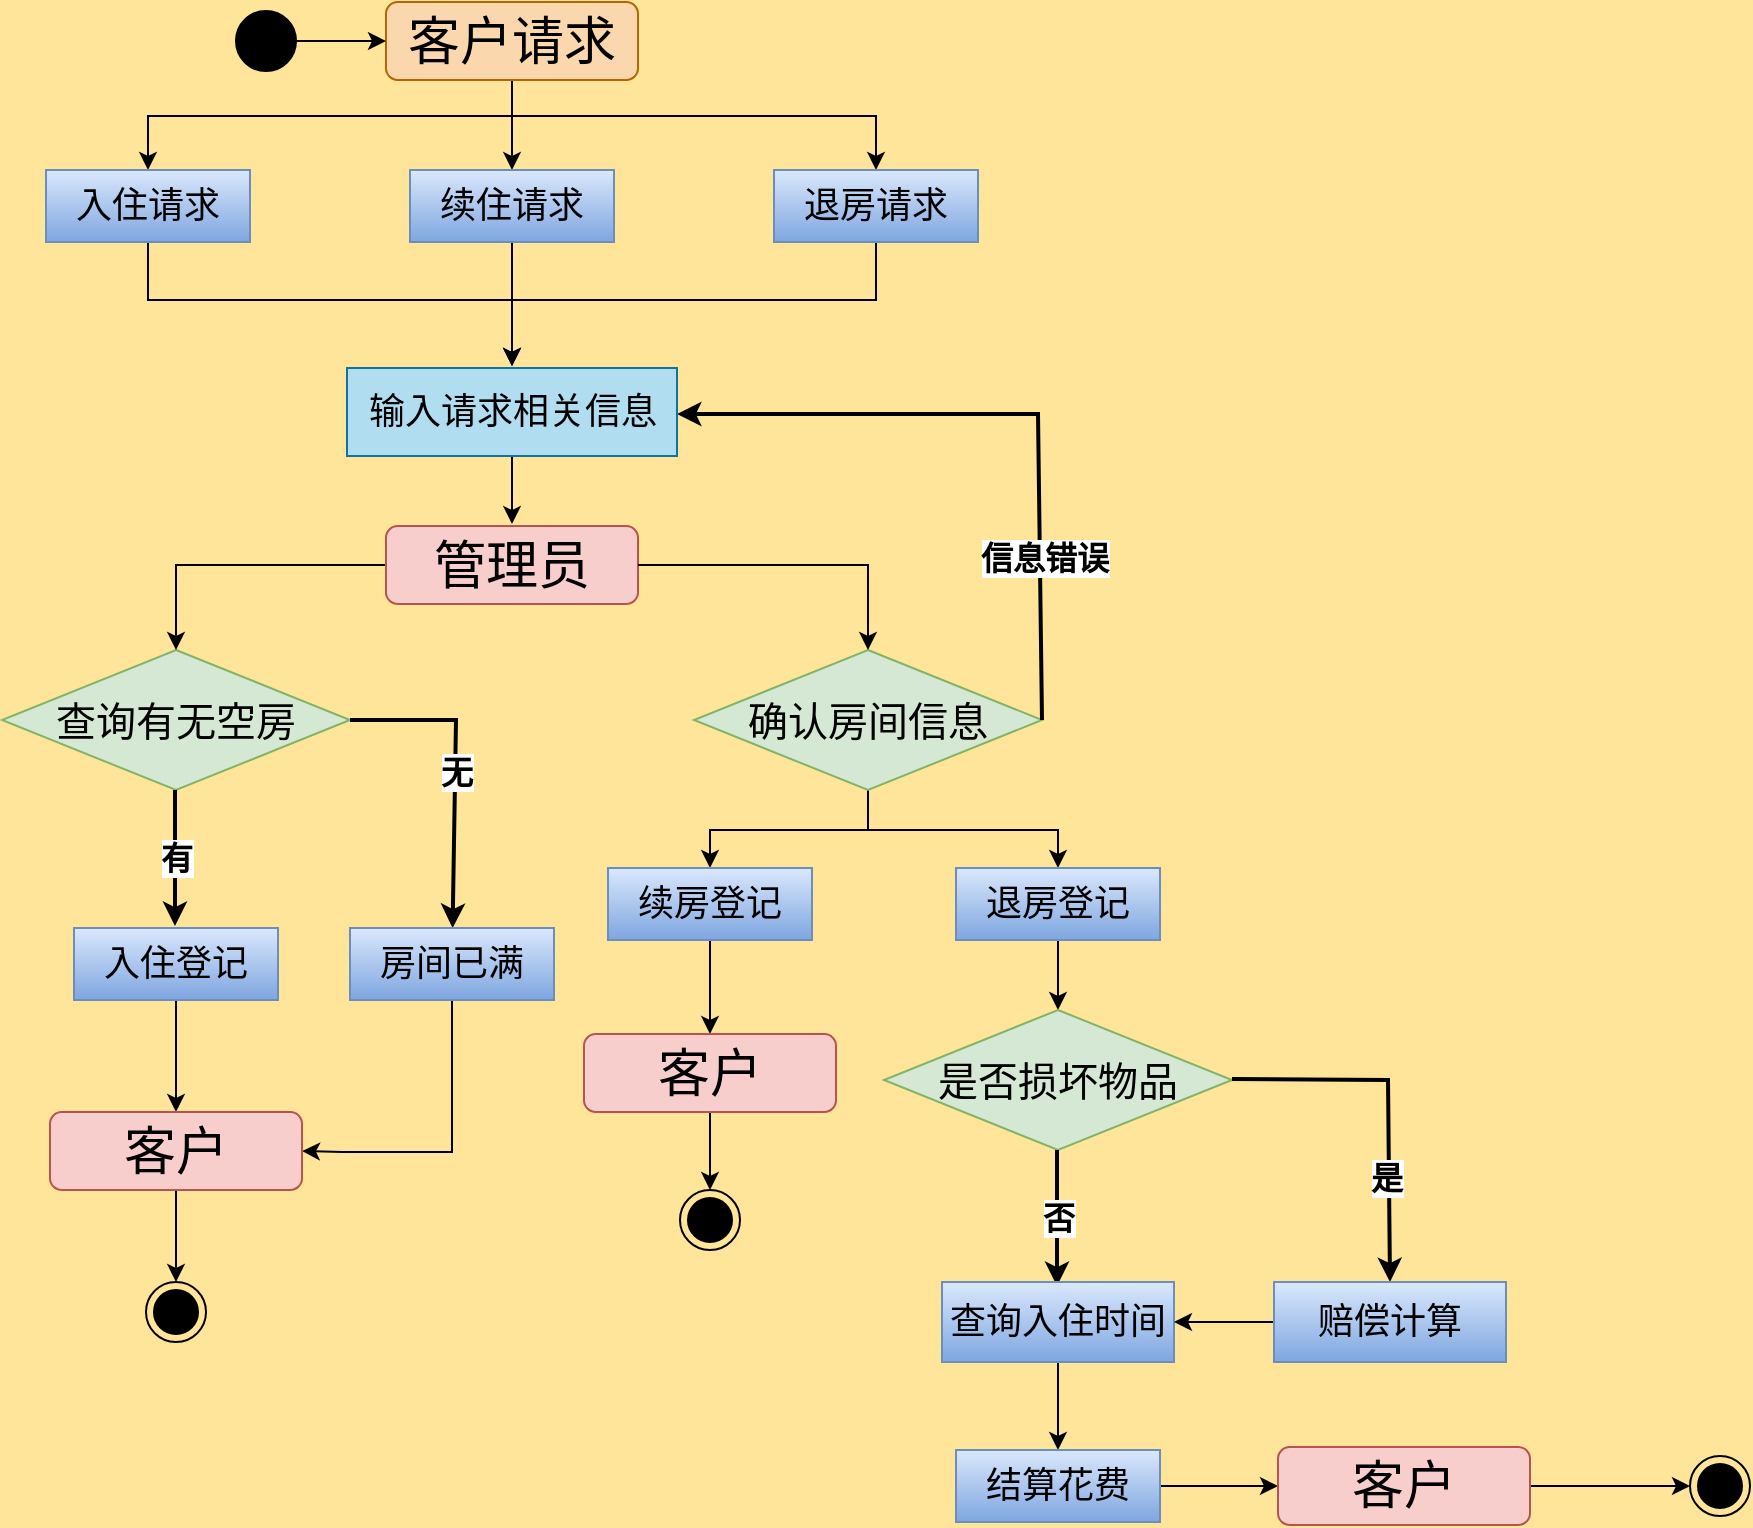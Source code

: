 <mxfile version="22.0.8" type="github">
  <diagram name="第 1 页" id="7W-Vml-be71XeKP4XQ2E">
    <mxGraphModel dx="1488" dy="893" grid="0" gridSize="10" guides="1" tooltips="1" connect="1" arrows="1" fold="1" page="1" pageScale="1" pageWidth="1169" pageHeight="827" background="#FFE599" math="0" shadow="0">
      <root>
        <mxCell id="0" />
        <mxCell id="1" parent="0" />
        <mxCell id="2akz_Gd9F4VhMpxJWejg-7" value="" style="edgeStyle=orthogonalEdgeStyle;rounded=0;orthogonalLoop=1;jettySize=auto;html=1;" edge="1" parent="1" source="2akz_Gd9F4VhMpxJWejg-3" target="2akz_Gd9F4VhMpxJWejg-5">
          <mxGeometry relative="1" as="geometry" />
        </mxCell>
        <mxCell id="2akz_Gd9F4VhMpxJWejg-8" style="edgeStyle=orthogonalEdgeStyle;rounded=0;orthogonalLoop=1;jettySize=auto;html=1;entryX=0.5;entryY=0;entryDx=0;entryDy=0;" edge="1" parent="1" source="2akz_Gd9F4VhMpxJWejg-3" target="2akz_Gd9F4VhMpxJWejg-6">
          <mxGeometry relative="1" as="geometry">
            <Array as="points">
              <mxPoint x="423" y="82" />
              <mxPoint x="605" y="82" />
            </Array>
          </mxGeometry>
        </mxCell>
        <mxCell id="2akz_Gd9F4VhMpxJWejg-9" style="edgeStyle=orthogonalEdgeStyle;rounded=0;orthogonalLoop=1;jettySize=auto;html=1;entryX=0.5;entryY=0;entryDx=0;entryDy=0;" edge="1" parent="1" source="2akz_Gd9F4VhMpxJWejg-3" target="2akz_Gd9F4VhMpxJWejg-4">
          <mxGeometry relative="1" as="geometry">
            <Array as="points">
              <mxPoint x="423" y="82" />
              <mxPoint x="241" y="82" />
            </Array>
          </mxGeometry>
        </mxCell>
        <mxCell id="2akz_Gd9F4VhMpxJWejg-3" value="&lt;font style=&quot;font-size: 26px;&quot;&gt;客户请求&lt;/font&gt;" style="rounded=1;whiteSpace=wrap;html=1;fillColor=#fad7ac;strokeColor=#b46504;" vertex="1" parent="1">
          <mxGeometry x="360" y="25" width="126" height="39" as="geometry" />
        </mxCell>
        <mxCell id="2akz_Gd9F4VhMpxJWejg-12" style="edgeStyle=orthogonalEdgeStyle;rounded=0;orthogonalLoop=1;jettySize=auto;html=1;entryX=0.5;entryY=0;entryDx=0;entryDy=0;" edge="1" parent="1" source="2akz_Gd9F4VhMpxJWejg-4">
          <mxGeometry relative="1" as="geometry">
            <mxPoint x="423" y="207" as="targetPoint" />
            <Array as="points">
              <mxPoint x="241" y="174" />
              <mxPoint x="423" y="174" />
            </Array>
          </mxGeometry>
        </mxCell>
        <mxCell id="2akz_Gd9F4VhMpxJWejg-4" value="&lt;font style=&quot;font-size: 18px;&quot;&gt;入住请求&lt;/font&gt;" style="rounded=0;whiteSpace=wrap;html=1;fillColor=#dae8fc;gradientColor=#7ea6e0;strokeColor=#6c8ebf;" vertex="1" parent="1">
          <mxGeometry x="190" y="109" width="102" height="36" as="geometry" />
        </mxCell>
        <mxCell id="2akz_Gd9F4VhMpxJWejg-11" style="edgeStyle=orthogonalEdgeStyle;rounded=0;orthogonalLoop=1;jettySize=auto;html=1;entryX=0.5;entryY=0;entryDx=0;entryDy=0;" edge="1" parent="1" source="2akz_Gd9F4VhMpxJWejg-5">
          <mxGeometry relative="1" as="geometry">
            <mxPoint x="423" y="207" as="targetPoint" />
          </mxGeometry>
        </mxCell>
        <mxCell id="2akz_Gd9F4VhMpxJWejg-5" value="&lt;font style=&quot;font-size: 18px;&quot;&gt;续住请求&lt;/font&gt;" style="rounded=0;whiteSpace=wrap;html=1;fillColor=#dae8fc;strokeColor=#6c8ebf;gradientColor=#7ea6e0;" vertex="1" parent="1">
          <mxGeometry x="372" y="109" width="102" height="36" as="geometry" />
        </mxCell>
        <mxCell id="2akz_Gd9F4VhMpxJWejg-14" style="edgeStyle=orthogonalEdgeStyle;rounded=0;orthogonalLoop=1;jettySize=auto;html=1;entryX=0.5;entryY=0;entryDx=0;entryDy=0;" edge="1" parent="1" source="2akz_Gd9F4VhMpxJWejg-6">
          <mxGeometry relative="1" as="geometry">
            <mxPoint x="423" y="207" as="targetPoint" />
            <Array as="points">
              <mxPoint x="605" y="174" />
              <mxPoint x="423" y="174" />
            </Array>
          </mxGeometry>
        </mxCell>
        <mxCell id="2akz_Gd9F4VhMpxJWejg-6" value="&lt;span style=&quot;font-size: 18px;&quot;&gt;退房请求&lt;/span&gt;" style="rounded=0;whiteSpace=wrap;html=1;fillColor=#dae8fc;strokeColor=#6c8ebf;gradientColor=#7ea6e0;" vertex="1" parent="1">
          <mxGeometry x="554" y="109" width="102" height="36" as="geometry" />
        </mxCell>
        <mxCell id="2akz_Gd9F4VhMpxJWejg-15" value="&lt;font style=&quot;font-size: 20px;&quot;&gt;查询有无空房&lt;/font&gt;" style="rhombus;whiteSpace=wrap;html=1;fillColor=#d5e8d4;strokeColor=#82b366;" vertex="1" parent="1">
          <mxGeometry x="168" y="349" width="174" height="70" as="geometry" />
        </mxCell>
        <mxCell id="2akz_Gd9F4VhMpxJWejg-22" value="" style="endArrow=classic;html=1;rounded=0;strokeWidth=2;" edge="1" parent="1" target="2akz_Gd9F4VhMpxJWejg-28">
          <mxGeometry relative="1" as="geometry">
            <mxPoint x="342" y="384" as="sourcePoint" />
            <mxPoint x="460" y="386" as="targetPoint" />
            <Array as="points">
              <mxPoint x="395" y="384" />
            </Array>
          </mxGeometry>
        </mxCell>
        <mxCell id="2akz_Gd9F4VhMpxJWejg-23" value="&lt;b&gt;无&lt;/b&gt;" style="edgeLabel;resizable=0;html=1;align=center;verticalAlign=middle;fontSize=16;" connectable="0" vertex="1" parent="2akz_Gd9F4VhMpxJWejg-22">
          <mxGeometry relative="1" as="geometry" />
        </mxCell>
        <mxCell id="2akz_Gd9F4VhMpxJWejg-26" value="" style="edgeStyle=orthogonalEdgeStyle;rounded=0;orthogonalLoop=1;jettySize=auto;html=1;" edge="1" parent="1" source="2akz_Gd9F4VhMpxJWejg-25" target="2akz_Gd9F4VhMpxJWejg-3">
          <mxGeometry relative="1" as="geometry" />
        </mxCell>
        <mxCell id="2akz_Gd9F4VhMpxJWejg-25" value="" style="ellipse;fillColor=strokeColor;html=1;" vertex="1" parent="1">
          <mxGeometry x="285" y="29.5" width="30" height="30" as="geometry" />
        </mxCell>
        <mxCell id="2akz_Gd9F4VhMpxJWejg-29" value="" style="edgeStyle=orthogonalEdgeStyle;rounded=0;orthogonalLoop=1;jettySize=auto;html=1;entryX=1;entryY=0.5;entryDx=0;entryDy=0;" edge="1" parent="1" source="2akz_Gd9F4VhMpxJWejg-28" target="2akz_Gd9F4VhMpxJWejg-35">
          <mxGeometry relative="1" as="geometry">
            <mxPoint x="393" y="564" as="targetPoint" />
            <Array as="points">
              <mxPoint x="393" y="600" />
              <mxPoint x="338" y="600" />
            </Array>
          </mxGeometry>
        </mxCell>
        <mxCell id="2akz_Gd9F4VhMpxJWejg-28" value="&lt;span style=&quot;font-size: 18px;&quot;&gt;房间已满&lt;/span&gt;" style="rounded=0;whiteSpace=wrap;html=1;fillColor=#dae8fc;gradientColor=#7ea6e0;strokeColor=#6c8ebf;" vertex="1" parent="1">
          <mxGeometry x="342" y="488" width="102" height="36" as="geometry" />
        </mxCell>
        <mxCell id="2akz_Gd9F4VhMpxJWejg-30" value="&lt;font style=&quot;font-size: 16px;&quot;&gt;&lt;b&gt;有&lt;/b&gt;&lt;/font&gt;" style="endArrow=classic;html=1;rounded=0;strokeWidth=2;" edge="1" parent="1">
          <mxGeometry relative="1" as="geometry">
            <mxPoint x="254.5" y="419" as="sourcePoint" />
            <mxPoint x="254.5" y="487" as="targetPoint" />
          </mxGeometry>
        </mxCell>
        <mxCell id="2akz_Gd9F4VhMpxJWejg-36" value="" style="edgeStyle=orthogonalEdgeStyle;rounded=0;orthogonalLoop=1;jettySize=auto;html=1;" edge="1" parent="1" source="2akz_Gd9F4VhMpxJWejg-33" target="2akz_Gd9F4VhMpxJWejg-35">
          <mxGeometry relative="1" as="geometry" />
        </mxCell>
        <mxCell id="2akz_Gd9F4VhMpxJWejg-33" value="&lt;span style=&quot;font-size: 18px;&quot;&gt;入住登记&lt;/span&gt;" style="rounded=0;whiteSpace=wrap;html=1;fillColor=#dae8fc;strokeColor=#6c8ebf;gradientColor=#7ea6e0;" vertex="1" parent="1">
          <mxGeometry x="204" y="488" width="102" height="36" as="geometry" />
        </mxCell>
        <mxCell id="2akz_Gd9F4VhMpxJWejg-34" value="" style="ellipse;html=1;shape=endState;fillColor=strokeColor;" vertex="1" parent="1">
          <mxGeometry x="240" y="665" width="30" height="30" as="geometry" />
        </mxCell>
        <mxCell id="2akz_Gd9F4VhMpxJWejg-37" value="" style="edgeStyle=orthogonalEdgeStyle;rounded=0;orthogonalLoop=1;jettySize=auto;html=1;" edge="1" parent="1" source="2akz_Gd9F4VhMpxJWejg-35" target="2akz_Gd9F4VhMpxJWejg-34">
          <mxGeometry relative="1" as="geometry" />
        </mxCell>
        <mxCell id="2akz_Gd9F4VhMpxJWejg-35" value="&lt;font style=&quot;font-size: 26px;&quot;&gt;客户&lt;/font&gt;" style="rounded=1;whiteSpace=wrap;html=1;fillColor=#f8cecc;strokeColor=#b85450;" vertex="1" parent="1">
          <mxGeometry x="192" y="580" width="126" height="39" as="geometry" />
        </mxCell>
        <mxCell id="2akz_Gd9F4VhMpxJWejg-48" style="edgeStyle=orthogonalEdgeStyle;rounded=0;orthogonalLoop=1;jettySize=auto;html=1;entryX=0.5;entryY=0;entryDx=0;entryDy=0;" edge="1" parent="1" source="2akz_Gd9F4VhMpxJWejg-39" target="2akz_Gd9F4VhMpxJWejg-46">
          <mxGeometry relative="1" as="geometry" />
        </mxCell>
        <mxCell id="2akz_Gd9F4VhMpxJWejg-49" style="edgeStyle=orthogonalEdgeStyle;rounded=0;orthogonalLoop=1;jettySize=auto;html=1;" edge="1" parent="1" source="2akz_Gd9F4VhMpxJWejg-39" target="2akz_Gd9F4VhMpxJWejg-47">
          <mxGeometry relative="1" as="geometry" />
        </mxCell>
        <mxCell id="2akz_Gd9F4VhMpxJWejg-39" value="&lt;span style=&quot;font-size: 20px;&quot;&gt;确认房间信息&lt;/span&gt;" style="rhombus;whiteSpace=wrap;html=1;fillColor=#d5e8d4;strokeColor=#82b366;" vertex="1" parent="1">
          <mxGeometry x="514" y="349" width="174" height="70" as="geometry" />
        </mxCell>
        <mxCell id="2akz_Gd9F4VhMpxJWejg-40" value="&lt;font style=&quot;font-size: 16px;&quot;&gt;&lt;b&gt;信息错误&lt;/b&gt;&lt;/font&gt;" style="endArrow=classic;html=1;rounded=0;strokeWidth=2;exitX=1;exitY=0.5;exitDx=0;exitDy=0;" edge="1" parent="1" source="2akz_Gd9F4VhMpxJWejg-39">
          <mxGeometry x="-0.513" y="-2" relative="1" as="geometry">
            <mxPoint x="701" y="383" as="sourcePoint" />
            <mxPoint x="505.5" y="231" as="targetPoint" />
            <Array as="points">
              <mxPoint x="686" y="231" />
            </Array>
            <mxPoint as="offset" />
          </mxGeometry>
        </mxCell>
        <mxCell id="2akz_Gd9F4VhMpxJWejg-42" style="edgeStyle=orthogonalEdgeStyle;rounded=0;orthogonalLoop=1;jettySize=auto;html=1;" edge="1" parent="1" source="2akz_Gd9F4VhMpxJWejg-41">
          <mxGeometry relative="1" as="geometry">
            <mxPoint x="423" y="286" as="targetPoint" />
          </mxGeometry>
        </mxCell>
        <mxCell id="2akz_Gd9F4VhMpxJWejg-41" value="&lt;font style=&quot;font-size: 18px;&quot;&gt;输入请求相关信息&lt;/font&gt;" style="rounded=0;whiteSpace=wrap;html=1;fillColor=#b1ddf0;strokeColor=#10739e;" vertex="1" parent="1">
          <mxGeometry x="340.5" y="208" width="165" height="44" as="geometry" />
        </mxCell>
        <mxCell id="2akz_Gd9F4VhMpxJWejg-44" style="edgeStyle=orthogonalEdgeStyle;rounded=0;orthogonalLoop=1;jettySize=auto;html=1;entryX=0.5;entryY=0;entryDx=0;entryDy=0;" edge="1" parent="1" source="2akz_Gd9F4VhMpxJWejg-43" target="2akz_Gd9F4VhMpxJWejg-15">
          <mxGeometry relative="1" as="geometry" />
        </mxCell>
        <mxCell id="2akz_Gd9F4VhMpxJWejg-43" value="&lt;font style=&quot;font-size: 26px;&quot;&gt;管理员&lt;/font&gt;" style="rounded=1;whiteSpace=wrap;html=1;fillColor=#f8cecc;strokeColor=#b85450;" vertex="1" parent="1">
          <mxGeometry x="360" y="287" width="126" height="39" as="geometry" />
        </mxCell>
        <mxCell id="2akz_Gd9F4VhMpxJWejg-45" style="edgeStyle=orthogonalEdgeStyle;rounded=0;orthogonalLoop=1;jettySize=auto;html=1;entryX=0.5;entryY=0;entryDx=0;entryDy=0;" edge="1" parent="1" source="2akz_Gd9F4VhMpxJWejg-43" target="2akz_Gd9F4VhMpxJWejg-39">
          <mxGeometry relative="1" as="geometry" />
        </mxCell>
        <mxCell id="2akz_Gd9F4VhMpxJWejg-52" value="" style="edgeStyle=orthogonalEdgeStyle;rounded=0;orthogonalLoop=1;jettySize=auto;html=1;" edge="1" parent="1" source="2akz_Gd9F4VhMpxJWejg-46" target="2akz_Gd9F4VhMpxJWejg-51">
          <mxGeometry relative="1" as="geometry" />
        </mxCell>
        <mxCell id="2akz_Gd9F4VhMpxJWejg-46" value="&lt;span style=&quot;font-size: 18px;&quot;&gt;续房登记&lt;/span&gt;" style="rounded=0;whiteSpace=wrap;html=1;fillColor=#dae8fc;gradientColor=#7ea6e0;strokeColor=#6c8ebf;" vertex="1" parent="1">
          <mxGeometry x="471" y="458" width="102" height="36" as="geometry" />
        </mxCell>
        <mxCell id="2akz_Gd9F4VhMpxJWejg-55" value="" style="edgeStyle=orthogonalEdgeStyle;rounded=0;orthogonalLoop=1;jettySize=auto;html=1;" edge="1" parent="1" source="2akz_Gd9F4VhMpxJWejg-47" target="2akz_Gd9F4VhMpxJWejg-50">
          <mxGeometry relative="1" as="geometry" />
        </mxCell>
        <mxCell id="2akz_Gd9F4VhMpxJWejg-47" value="&lt;span style=&quot;font-size: 18px;&quot;&gt;退房登记&lt;/span&gt;" style="rounded=0;whiteSpace=wrap;html=1;fillColor=#dae8fc;gradientColor=#7ea6e0;strokeColor=#6c8ebf;" vertex="1" parent="1">
          <mxGeometry x="645" y="458" width="102" height="36" as="geometry" />
        </mxCell>
        <mxCell id="2akz_Gd9F4VhMpxJWejg-50" value="&lt;span style=&quot;font-size: 20px;&quot;&gt;是否损坏物品&lt;/span&gt;" style="rhombus;whiteSpace=wrap;html=1;fillColor=#d5e8d4;strokeColor=#82b366;" vertex="1" parent="1">
          <mxGeometry x="609" y="529" width="174" height="70" as="geometry" />
        </mxCell>
        <mxCell id="2akz_Gd9F4VhMpxJWejg-54" value="" style="edgeStyle=orthogonalEdgeStyle;rounded=0;orthogonalLoop=1;jettySize=auto;html=1;" edge="1" parent="1" source="2akz_Gd9F4VhMpxJWejg-51" target="2akz_Gd9F4VhMpxJWejg-53">
          <mxGeometry relative="1" as="geometry" />
        </mxCell>
        <mxCell id="2akz_Gd9F4VhMpxJWejg-51" value="&lt;font style=&quot;font-size: 26px;&quot;&gt;客户&lt;/font&gt;" style="rounded=1;whiteSpace=wrap;html=1;fillColor=#f8cecc;strokeColor=#b85450;" vertex="1" parent="1">
          <mxGeometry x="459" y="541" width="126" height="39" as="geometry" />
        </mxCell>
        <mxCell id="2akz_Gd9F4VhMpxJWejg-53" value="" style="ellipse;html=1;shape=endState;fillColor=strokeColor;" vertex="1" parent="1">
          <mxGeometry x="507" y="619" width="30" height="30" as="geometry" />
        </mxCell>
        <mxCell id="2akz_Gd9F4VhMpxJWejg-58" value="&lt;font style=&quot;font-size: 16px;&quot;&gt;&lt;b&gt;否&lt;/b&gt;&lt;/font&gt;" style="endArrow=classic;html=1;rounded=0;strokeWidth=2;" edge="1" parent="1">
          <mxGeometry relative="1" as="geometry">
            <mxPoint x="695.5" y="599" as="sourcePoint" />
            <mxPoint x="695.5" y="667" as="targetPoint" />
            <mxPoint as="offset" />
          </mxGeometry>
        </mxCell>
        <mxCell id="2akz_Gd9F4VhMpxJWejg-59" value="&lt;font style=&quot;font-size: 16px;&quot;&gt;&lt;b&gt;是&lt;/b&gt;&lt;/font&gt;" style="endArrow=classic;html=1;rounded=0;strokeWidth=2;entryX=0.5;entryY=0;entryDx=0;entryDy=0;" edge="1" parent="1" target="2akz_Gd9F4VhMpxJWejg-61">
          <mxGeometry x="0.421" y="-1" relative="1" as="geometry">
            <mxPoint x="783" y="563.5" as="sourcePoint" />
            <mxPoint x="868" y="654" as="targetPoint" />
            <mxPoint as="offset" />
            <Array as="points">
              <mxPoint x="861" y="564" />
            </Array>
          </mxGeometry>
        </mxCell>
        <mxCell id="2akz_Gd9F4VhMpxJWejg-64" value="" style="edgeStyle=orthogonalEdgeStyle;rounded=0;orthogonalLoop=1;jettySize=auto;html=1;" edge="1" parent="1" source="2akz_Gd9F4VhMpxJWejg-60" target="2akz_Gd9F4VhMpxJWejg-63">
          <mxGeometry relative="1" as="geometry" />
        </mxCell>
        <mxCell id="2akz_Gd9F4VhMpxJWejg-60" value="&lt;span style=&quot;font-size: 18px;&quot;&gt;查询入住时间&lt;/span&gt;" style="rounded=0;whiteSpace=wrap;html=1;fillColor=#dae8fc;gradientColor=#7ea6e0;strokeColor=#6c8ebf;" vertex="1" parent="1">
          <mxGeometry x="638" y="665" width="116" height="40" as="geometry" />
        </mxCell>
        <mxCell id="2akz_Gd9F4VhMpxJWejg-62" value="" style="edgeStyle=orthogonalEdgeStyle;rounded=0;orthogonalLoop=1;jettySize=auto;html=1;" edge="1" parent="1" source="2akz_Gd9F4VhMpxJWejg-61" target="2akz_Gd9F4VhMpxJWejg-60">
          <mxGeometry relative="1" as="geometry" />
        </mxCell>
        <mxCell id="2akz_Gd9F4VhMpxJWejg-61" value="&lt;span style=&quot;font-size: 18px;&quot;&gt;赔偿计算&lt;/span&gt;" style="rounded=0;whiteSpace=wrap;html=1;fillColor=#dae8fc;gradientColor=#7ea6e0;strokeColor=#6c8ebf;" vertex="1" parent="1">
          <mxGeometry x="804" y="665" width="116" height="40" as="geometry" />
        </mxCell>
        <mxCell id="2akz_Gd9F4VhMpxJWejg-68" value="" style="edgeStyle=orthogonalEdgeStyle;rounded=0;orthogonalLoop=1;jettySize=auto;html=1;" edge="1" parent="1" source="2akz_Gd9F4VhMpxJWejg-63" target="2akz_Gd9F4VhMpxJWejg-67">
          <mxGeometry relative="1" as="geometry" />
        </mxCell>
        <mxCell id="2akz_Gd9F4VhMpxJWejg-63" value="&lt;span style=&quot;font-size: 18px;&quot;&gt;结算花费&lt;/span&gt;" style="rounded=0;whiteSpace=wrap;html=1;fillColor=#dae8fc;gradientColor=#7ea6e0;strokeColor=#6c8ebf;" vertex="1" parent="1">
          <mxGeometry x="645" y="749" width="102" height="36" as="geometry" />
        </mxCell>
        <mxCell id="2akz_Gd9F4VhMpxJWejg-65" value="" style="ellipse;html=1;shape=endState;fillColor=strokeColor;" vertex="1" parent="1">
          <mxGeometry x="1012" y="752" width="30" height="30" as="geometry" />
        </mxCell>
        <mxCell id="2akz_Gd9F4VhMpxJWejg-66" value="" style="edgeStyle=orthogonalEdgeStyle;rounded=0;orthogonalLoop=1;jettySize=auto;html=1;" edge="1" parent="1" source="2akz_Gd9F4VhMpxJWejg-67" target="2akz_Gd9F4VhMpxJWejg-65">
          <mxGeometry relative="1" as="geometry" />
        </mxCell>
        <mxCell id="2akz_Gd9F4VhMpxJWejg-67" value="&lt;font style=&quot;font-size: 26px;&quot;&gt;客户&lt;/font&gt;" style="rounded=1;whiteSpace=wrap;html=1;fillColor=#f8cecc;strokeColor=#b85450;" vertex="1" parent="1">
          <mxGeometry x="806" y="747.5" width="126" height="39" as="geometry" />
        </mxCell>
      </root>
    </mxGraphModel>
  </diagram>
</mxfile>
